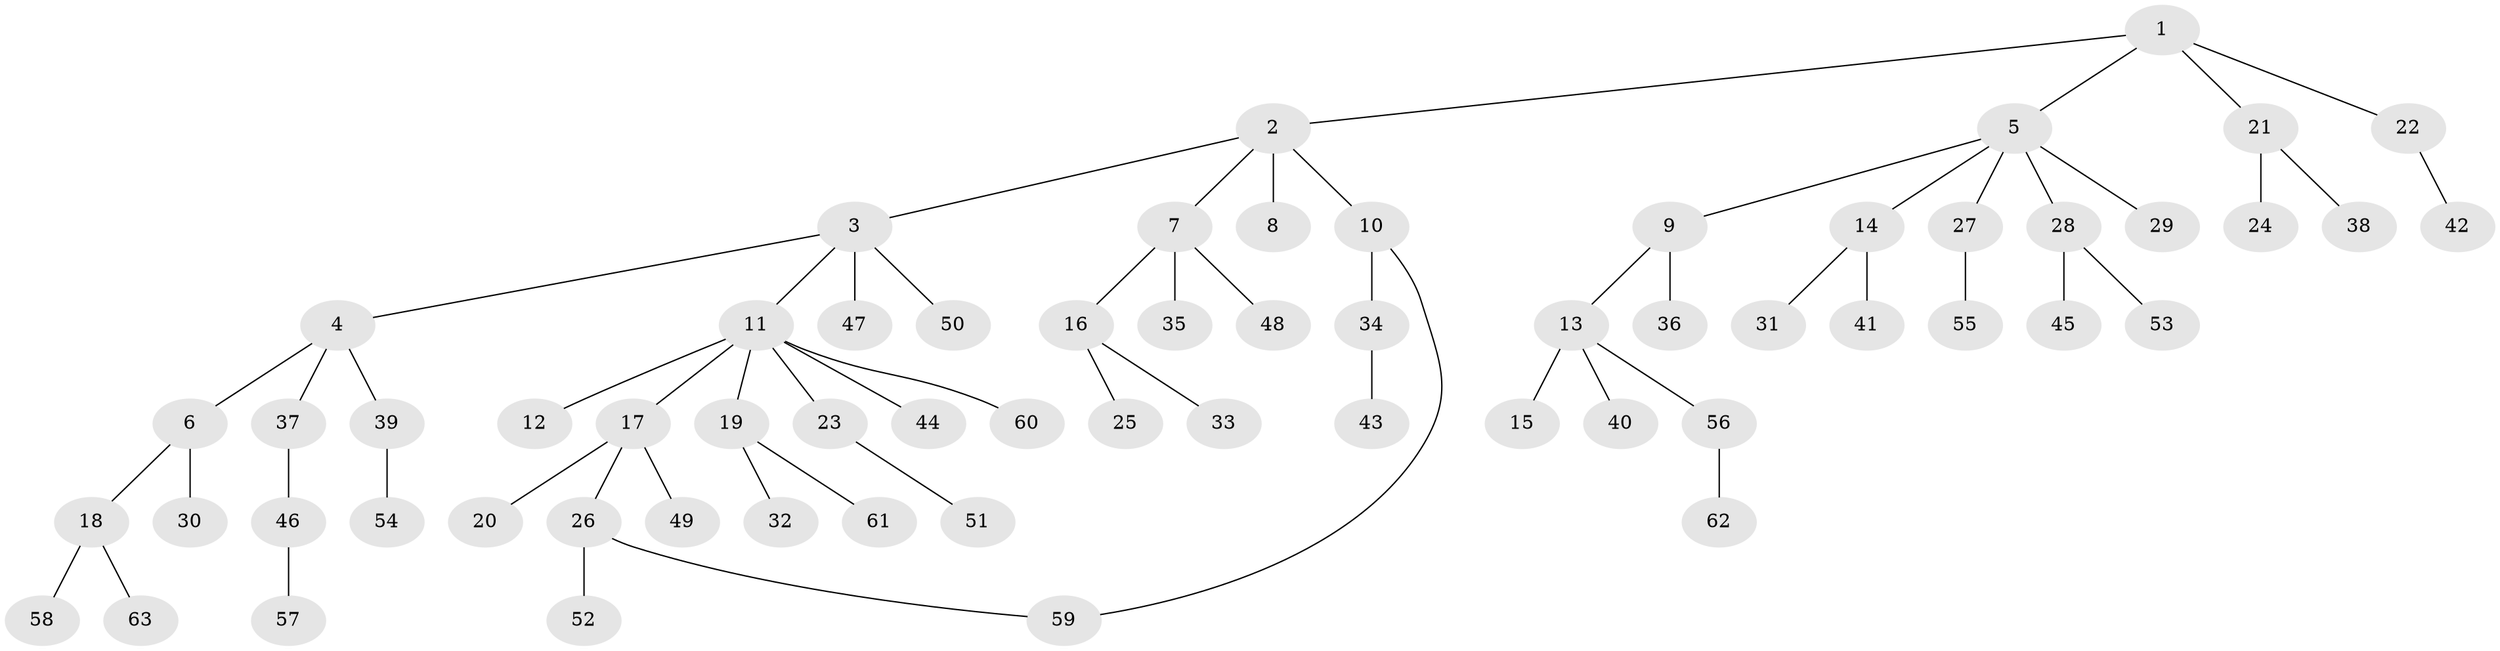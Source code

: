 // coarse degree distribution, {1: 0.6590909090909091, 4: 0.045454545454545456, 2: 0.18181818181818182, 10: 0.045454545454545456, 6: 0.045454545454545456, 3: 0.022727272727272728}
// Generated by graph-tools (version 1.1) at 2025/44/03/04/25 21:44:50]
// undirected, 63 vertices, 63 edges
graph export_dot {
graph [start="1"]
  node [color=gray90,style=filled];
  1;
  2;
  3;
  4;
  5;
  6;
  7;
  8;
  9;
  10;
  11;
  12;
  13;
  14;
  15;
  16;
  17;
  18;
  19;
  20;
  21;
  22;
  23;
  24;
  25;
  26;
  27;
  28;
  29;
  30;
  31;
  32;
  33;
  34;
  35;
  36;
  37;
  38;
  39;
  40;
  41;
  42;
  43;
  44;
  45;
  46;
  47;
  48;
  49;
  50;
  51;
  52;
  53;
  54;
  55;
  56;
  57;
  58;
  59;
  60;
  61;
  62;
  63;
  1 -- 2;
  1 -- 5;
  1 -- 21;
  1 -- 22;
  2 -- 3;
  2 -- 7;
  2 -- 8;
  2 -- 10;
  3 -- 4;
  3 -- 11;
  3 -- 47;
  3 -- 50;
  4 -- 6;
  4 -- 37;
  4 -- 39;
  5 -- 9;
  5 -- 14;
  5 -- 27;
  5 -- 28;
  5 -- 29;
  6 -- 18;
  6 -- 30;
  7 -- 16;
  7 -- 35;
  7 -- 48;
  9 -- 13;
  9 -- 36;
  10 -- 34;
  10 -- 59;
  11 -- 12;
  11 -- 17;
  11 -- 19;
  11 -- 23;
  11 -- 44;
  11 -- 60;
  13 -- 15;
  13 -- 40;
  13 -- 56;
  14 -- 31;
  14 -- 41;
  16 -- 25;
  16 -- 33;
  17 -- 20;
  17 -- 26;
  17 -- 49;
  18 -- 58;
  18 -- 63;
  19 -- 32;
  19 -- 61;
  21 -- 24;
  21 -- 38;
  22 -- 42;
  23 -- 51;
  26 -- 52;
  26 -- 59;
  27 -- 55;
  28 -- 45;
  28 -- 53;
  34 -- 43;
  37 -- 46;
  39 -- 54;
  46 -- 57;
  56 -- 62;
}
